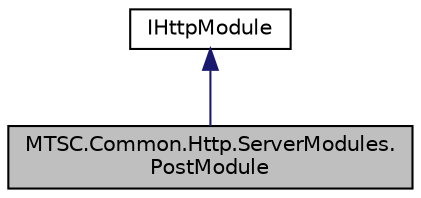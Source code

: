 digraph "MTSC.Common.Http.ServerModules.PostModule"
{
 // LATEX_PDF_SIZE
  edge [fontname="Helvetica",fontsize="10",labelfontname="Helvetica",labelfontsize="10"];
  node [fontname="Helvetica",fontsize="10",shape=record];
  Node2 [label="MTSC.Common.Http.ServerModules.\lPostModule",height=0.2,width=0.4,color="black", fillcolor="grey75", style="filled", fontcolor="black",tooltip=" "];
  Node3 -> Node2 [dir="back",color="midnightblue",fontsize="10",style="solid",fontname="Helvetica"];
  Node3 [label="IHttpModule",height=0.2,width=0.4,color="black", fillcolor="white", style="filled",URL="$d8/da0/interface_m_t_s_c_1_1_common_1_1_http_1_1_server_modules_1_1_i_http_module.html",tooltip="Interface for Http modules used by the server http handler."];
}
